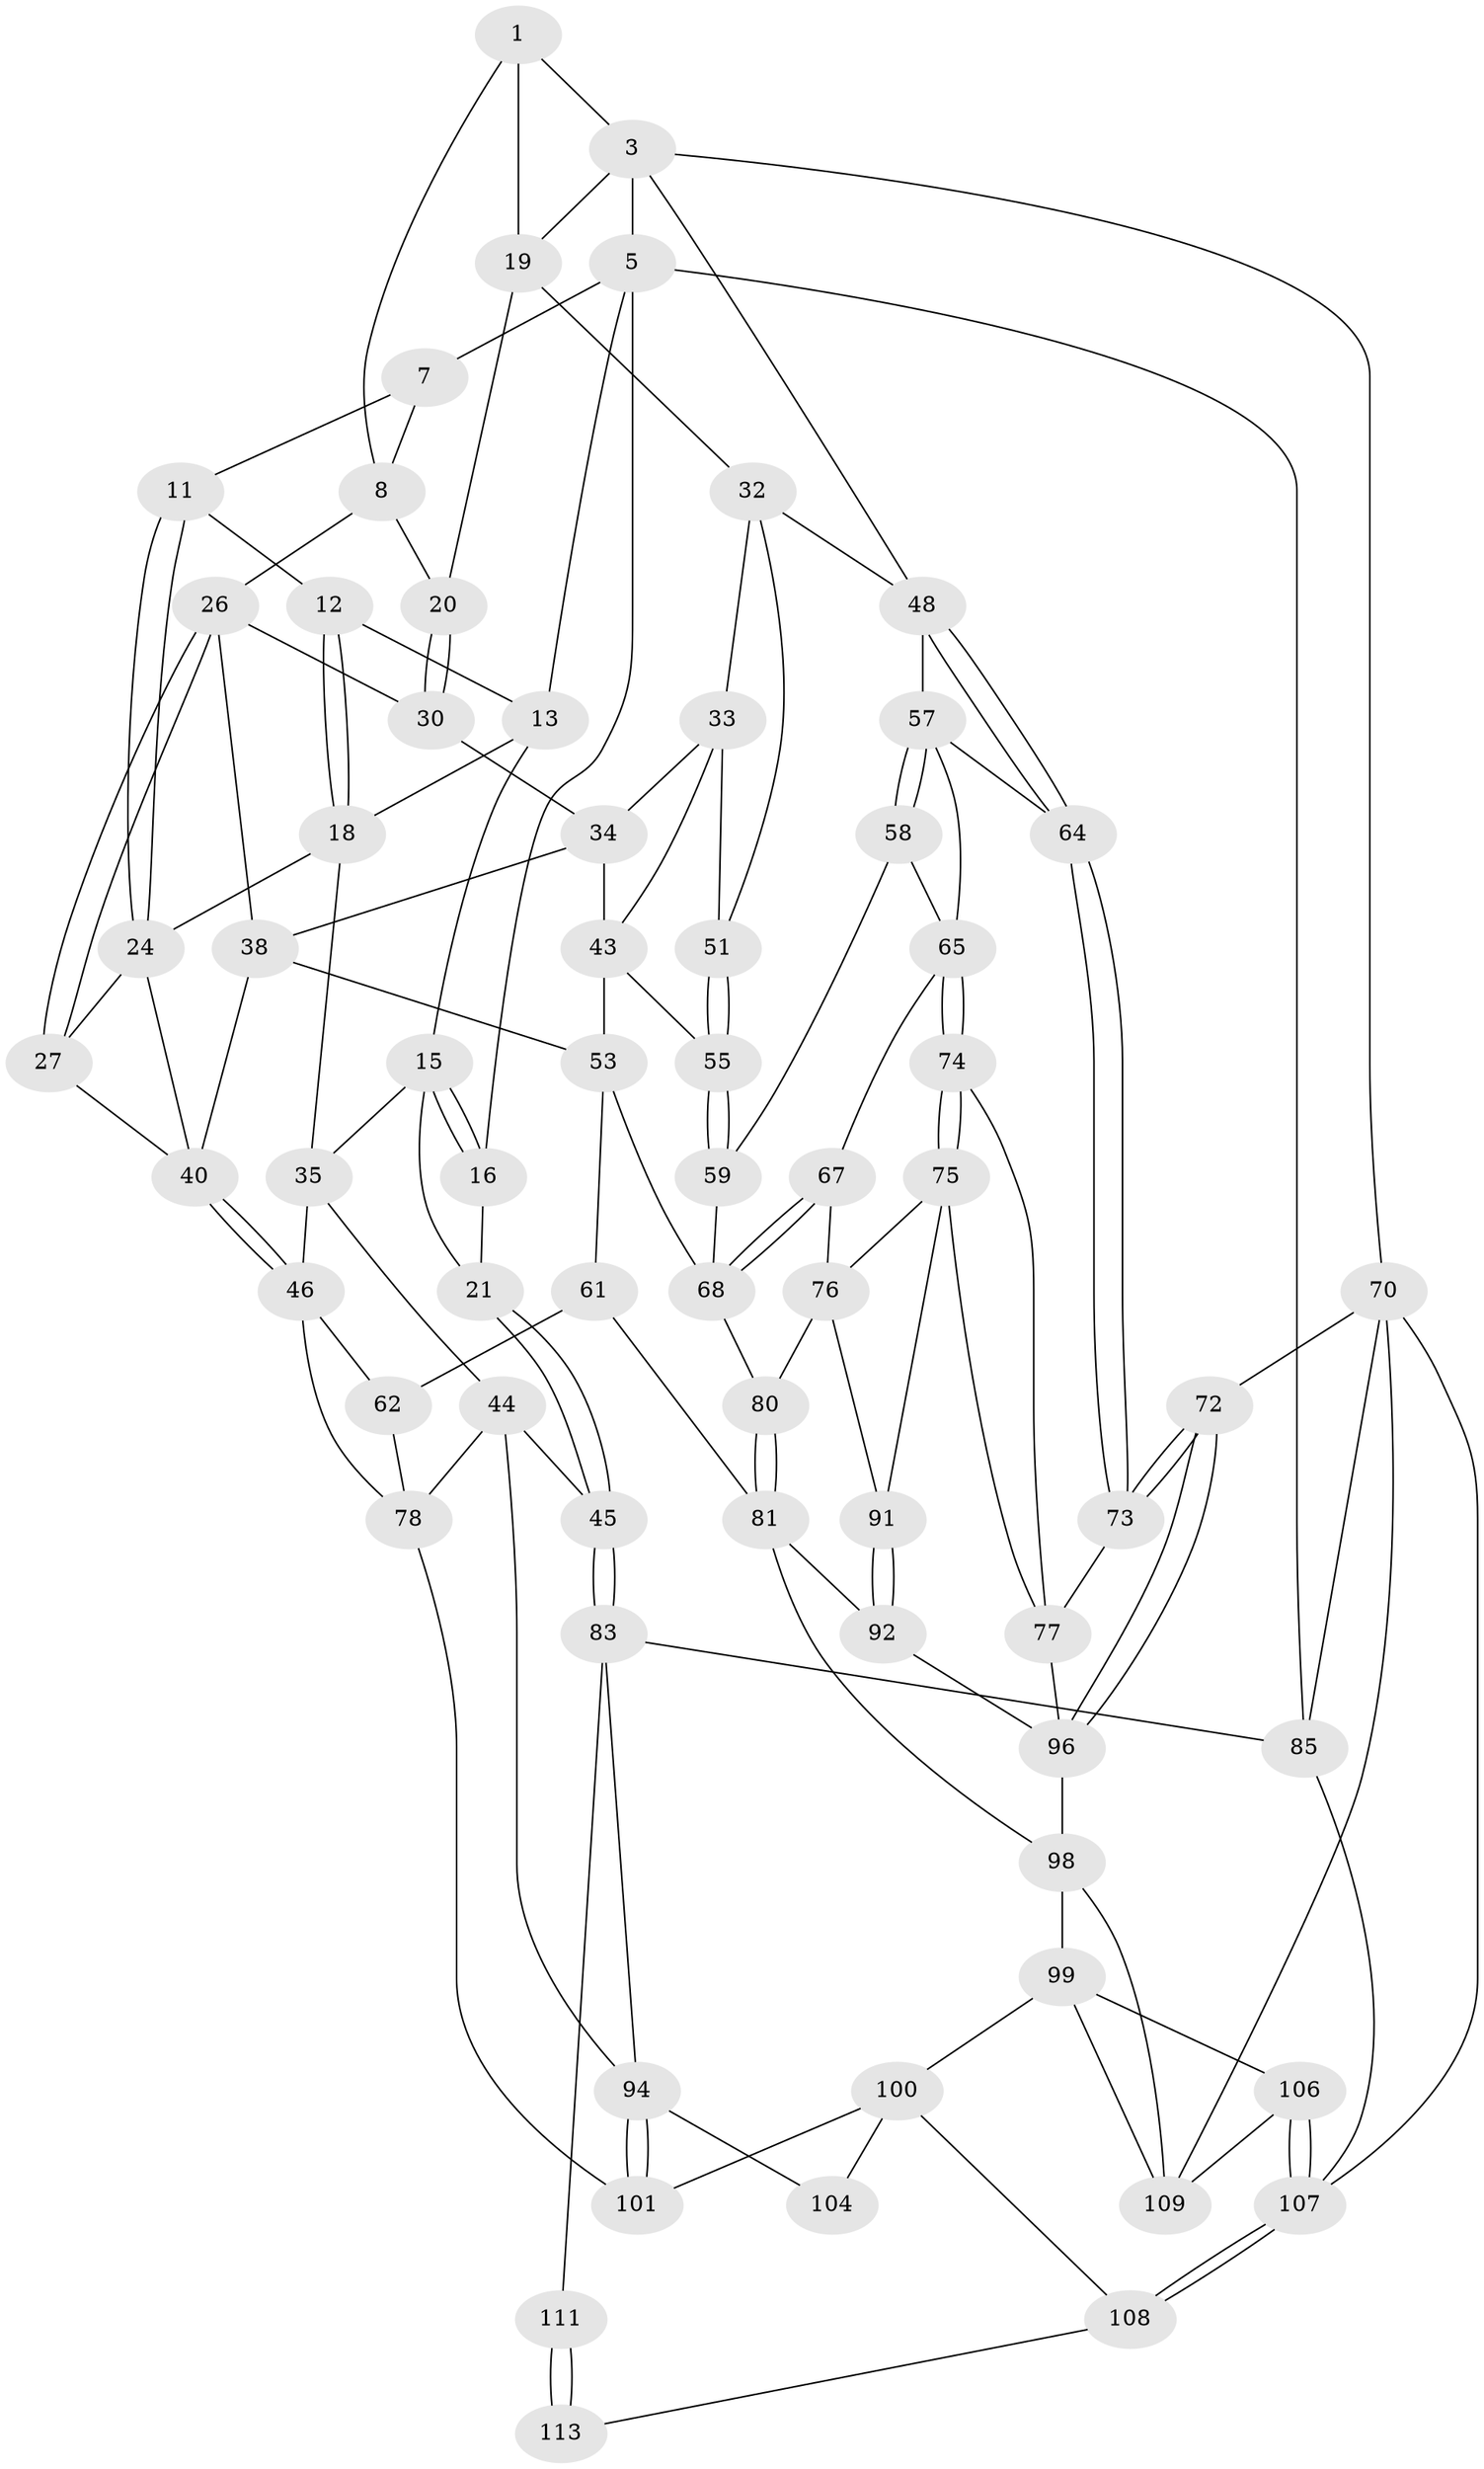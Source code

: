 // Generated by graph-tools (version 1.1) at 2025/24/03/03/25 07:24:31]
// undirected, 68 vertices, 145 edges
graph export_dot {
graph [start="1"]
  node [color=gray90,style=filled];
  1 [pos="+0.5819572269199199+0",super="+2"];
  3 [pos="+1+0",super="+4"];
  5 [pos="+0+0",super="+6"];
  7 [pos="+0.398250858286201+0",super="+10"];
  8 [pos="+0.5314152484557747+0.054237377079746574",super="+9"];
  11 [pos="+0.3222736609779354+0.12444326471676422"];
  12 [pos="+0.2541520794004559+0"];
  13 [pos="+0.1559258269991824+0",super="+14"];
  15 [pos="+0.11842726906358532+0.18007264136528062",super="+23"];
  16 [pos="+0.05936943413473566+0.14333378965716748",super="+17"];
  18 [pos="+0.21748282247654568+0.20838982858216495",super="+25"];
  19 [pos="+0.6684798091795539+0.1395872782380216",super="+29"];
  20 [pos="+0.6478766247036553+0.1507085826826315"];
  21 [pos="+0+0.07247371056926444",super="+22"];
  24 [pos="+0.26172681045332374+0.20541060253904034",super="+28"];
  26 [pos="+0.4749140667503535+0.17982137124235895",super="+31"];
  27 [pos="+0.42978976270682806+0.22634357322805812"];
  30 [pos="+0.6194932168002029+0.19370504976273836"];
  32 [pos="+0.7567023258785068+0.24490331138432936",super="+50"];
  33 [pos="+0.6748338677670648+0.2550009439789501",super="+42"];
  34 [pos="+0.6282273338935743+0.22338824279380087",super="+37"];
  35 [pos="+0.21395914928235163+0.4006762450259576",super="+36"];
  38 [pos="+0.5190503399661333+0.2752976135378671",super="+39"];
  40 [pos="+0.389198297667354+0.35008096078518774",super="+41"];
  43 [pos="+0.5891462621028557+0.3612806533290627",super="+52"];
  44 [pos="+0+0.4164526193271405",super="+79"];
  45 [pos="+0+0.41706218252617516"];
  46 [pos="+0.2811899840722868+0.44463981321331336",super="+47"];
  48 [pos="+1+0.03914199550115429",super="+49"];
  51 [pos="+0.7334468042256743+0.3476840426877339"];
  53 [pos="+0.5693198654569018+0.4348852870690952",super="+54"];
  55 [pos="+0.7304894169256305+0.35176641776138773",super="+56"];
  57 [pos="+0.8476525292449266+0.3836304608923614",super="+63"];
  58 [pos="+0.8331940748184299+0.41971123241295194"];
  59 [pos="+0.77476682767388+0.42797407414193406",super="+60"];
  61 [pos="+0.5296261038378769+0.4774793520542478",super="+82"];
  62 [pos="+0.43324155220841937+0.47841483183014916",super="+87"];
  64 [pos="+1+0.4239470580418935"];
  65 [pos="+0.8889312476954997+0.5002270406412801",super="+66"];
  67 [pos="+0.8043626225122438+0.4920885860043096"];
  68 [pos="+0.7021537107598836+0.5247729506007444",super="+69"];
  70 [pos="+1+1",super="+71"];
  72 [pos="+1+1"];
  73 [pos="+1+0.4717475226885509"];
  74 [pos="+0.9064344699703503+0.5271389171635783"];
  75 [pos="+0.87077308639229+0.5713062881584536",super="+89"];
  76 [pos="+0.8299264307135993+0.5453687729101865",super="+86"];
  77 [pos="+0.9603737077971097+0.5243151069451526",super="+88"];
  78 [pos="+0.2610030048218299+0.5226989248480282",super="+90"];
  80 [pos="+0.7018952406941976+0.5669297514147558"];
  81 [pos="+0.6147258339350141+0.6472159541640765",super="+93"];
  83 [pos="+0+1",super="+84"];
  85 [pos="+0+1"];
  91 [pos="+0.7523066709665934+0.6125537008574509"];
  92 [pos="+0.7415005654493682+0.7296047674404436"];
  94 [pos="+0.14635698237509934+0.7183009733727528",super="+95"];
  96 [pos="+0.9837248141640231+0.8718173794482427",super="+97"];
  98 [pos="+0.5873545382892855+0.7648921531178613",super="+102"];
  99 [pos="+0.5126464408593052+0.7880980952142687",super="+105"];
  100 [pos="+0.418613399583995+0.739221496793548",super="+103"];
  101 [pos="+0.41142916440023763+0.690665431360915"];
  104 [pos="+0.2958178230945831+0.8328899946950051"];
  106 [pos="+0.45911249792302233+1"];
  107 [pos="+0.4582682310497999+1",super="+114"];
  108 [pos="+0.3645009646394214+0.9168550140058825"];
  109 [pos="+0.6435801397539244+0.8648974504911999",super="+110"];
  111 [pos="+0.11148129509410777+1",super="+112"];
  113 [pos="+0.25788988976892263+0.9525393339952337"];
  1 -- 8;
  1 -- 3;
  1 -- 19;
  3 -- 19;
  3 -- 48;
  3 -- 5;
  3 -- 70;
  5 -- 85;
  5 -- 13;
  5 -- 7;
  5 -- 16;
  7 -- 8;
  7 -- 11;
  8 -- 20;
  8 -- 26;
  11 -- 12;
  11 -- 24;
  11 -- 24;
  12 -- 13;
  12 -- 18;
  12 -- 18;
  13 -- 18;
  13 -- 15;
  15 -- 16;
  15 -- 16;
  15 -- 35;
  15 -- 21;
  16 -- 21;
  18 -- 24;
  18 -- 35;
  19 -- 20;
  19 -- 32;
  20 -- 30;
  20 -- 30;
  21 -- 45;
  21 -- 45;
  24 -- 40;
  24 -- 27;
  26 -- 27;
  26 -- 27;
  26 -- 38;
  26 -- 30;
  27 -- 40;
  30 -- 34;
  32 -- 33;
  32 -- 51;
  32 -- 48;
  33 -- 34;
  33 -- 51;
  33 -- 43;
  34 -- 43;
  34 -- 38;
  35 -- 44;
  35 -- 46;
  38 -- 40;
  38 -- 53;
  40 -- 46;
  40 -- 46;
  43 -- 53;
  43 -- 55;
  44 -- 45;
  44 -- 94;
  44 -- 78;
  45 -- 83;
  45 -- 83;
  46 -- 62;
  46 -- 78;
  48 -- 64;
  48 -- 64;
  48 -- 57;
  51 -- 55;
  51 -- 55;
  53 -- 68;
  53 -- 61;
  55 -- 59 [weight=2];
  55 -- 59;
  57 -- 58;
  57 -- 58;
  57 -- 64;
  57 -- 65;
  58 -- 59;
  58 -- 65;
  59 -- 68;
  61 -- 62 [weight=2];
  61 -- 81;
  62 -- 78;
  64 -- 73;
  64 -- 73;
  65 -- 74;
  65 -- 74;
  65 -- 67;
  67 -- 68;
  67 -- 68;
  67 -- 76;
  68 -- 80;
  70 -- 85;
  70 -- 107;
  70 -- 72;
  70 -- 109;
  72 -- 73;
  72 -- 73;
  72 -- 96;
  72 -- 96;
  73 -- 77;
  74 -- 75;
  74 -- 75;
  74 -- 77;
  75 -- 76;
  75 -- 91;
  75 -- 77;
  76 -- 80;
  76 -- 91;
  77 -- 96;
  78 -- 101;
  80 -- 81;
  80 -- 81;
  81 -- 98;
  81 -- 92;
  83 -- 85;
  83 -- 111;
  83 -- 94;
  85 -- 107;
  91 -- 92;
  91 -- 92;
  92 -- 96;
  94 -- 101;
  94 -- 101;
  94 -- 104;
  96 -- 98;
  98 -- 99;
  98 -- 109;
  99 -- 100;
  99 -- 106;
  99 -- 109;
  100 -- 101;
  100 -- 104;
  100 -- 108;
  106 -- 107;
  106 -- 107;
  106 -- 109;
  107 -- 108;
  107 -- 108;
  108 -- 113;
  111 -- 113 [weight=2];
  111 -- 113;
}
